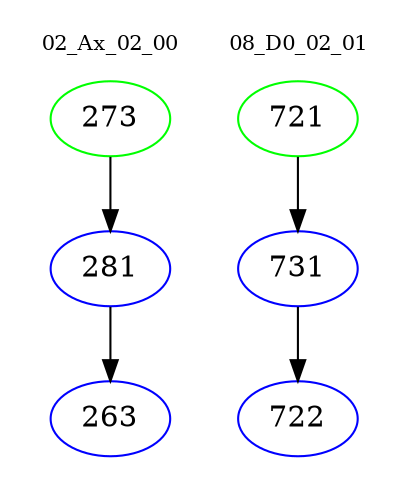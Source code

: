 digraph{
subgraph cluster_0 {
color = white
label = "02_Ax_02_00";
fontsize=10;
T0_273 [label="273", color="green"]
T0_273 -> T0_281 [color="black"]
T0_281 [label="281", color="blue"]
T0_281 -> T0_263 [color="black"]
T0_263 [label="263", color="blue"]
}
subgraph cluster_1 {
color = white
label = "08_D0_02_01";
fontsize=10;
T1_721 [label="721", color="green"]
T1_721 -> T1_731 [color="black"]
T1_731 [label="731", color="blue"]
T1_731 -> T1_722 [color="black"]
T1_722 [label="722", color="blue"]
}
}

